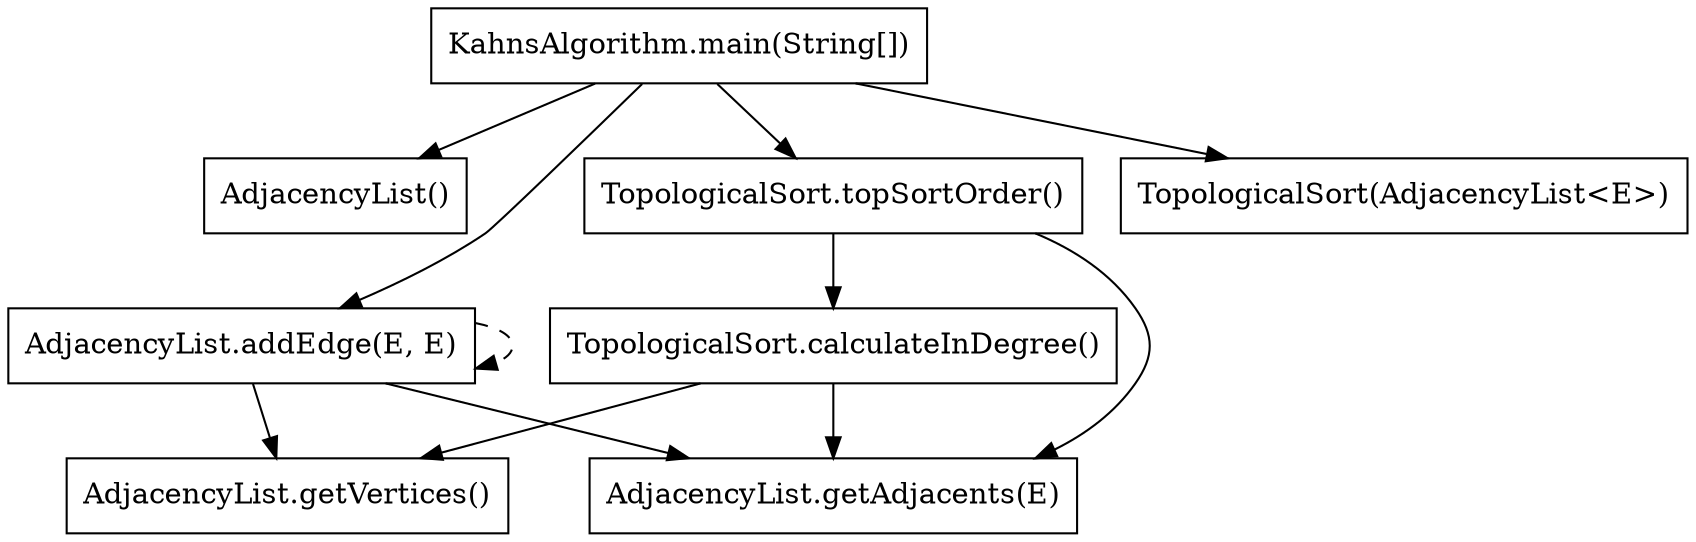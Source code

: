 digraph G {
    node [shape=box];

    // AdjacencyList class
    AdjacencyList_constructor [label="AdjacencyList()"];
    AdjacencyList_addEdge [label="AdjacencyList.addEdge(E, E)"];
    AdjacencyList_getAdjacents [label="AdjacencyList.getAdjacents(E)"];
    AdjacencyList_getVertices [label="AdjacencyList.getVertices()"];

    // TopologicalSort class
    TopologicalSort_constructor [label="TopologicalSort(AdjacencyList<E>)"];
    TopologicalSort_calculateInDegree [label="TopologicalSort.calculateInDegree()"];
    TopologicalSort_topSortOrder [label="TopologicalSort.topSortOrder()"];

    // KahnsAlgorithm class
    KahnsAlgorithm_main [label="KahnsAlgorithm.main(String[])"];

    // Calls within AdjacencyList
    AdjacencyList_addEdge -> AdjacencyList_addEdge [style=dashed]; // Self-recursive call
    AdjacencyList_addEdge -> AdjacencyList_getAdjacents;
    AdjacencyList_addEdge -> AdjacencyList_getVertices;

    // Calls within TopologicalSort
    TopologicalSort_topSortOrder -> TopologicalSort_calculateInDegree;
    TopologicalSort_calculateInDegree -> AdjacencyList_getVertices;
    TopologicalSort_calculateInDegree -> AdjacencyList_getAdjacents;
    TopologicalSort_topSortOrder -> AdjacencyList_getAdjacents;

    // Calls within KahnsAlgorithm
    KahnsAlgorithm_main -> AdjacencyList_constructor;
    KahnsAlgorithm_main -> AdjacencyList_addEdge;
    KahnsAlgorithm_main -> TopologicalSort_constructor;
    KahnsAlgorithm_main -> TopologicalSort_topSortOrder;
}

